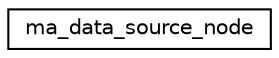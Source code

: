 digraph "Graphical Class Hierarchy"
{
 // LATEX_PDF_SIZE
  edge [fontname="Helvetica",fontsize="10",labelfontname="Helvetica",labelfontsize="10"];
  node [fontname="Helvetica",fontsize="10",shape=record];
  rankdir="LR";
  Node0 [label="ma_data_source_node",height=0.2,width=0.4,color="black", fillcolor="white", style="filled",URL="$structma__data__source__node.html",tooltip=" "];
}
